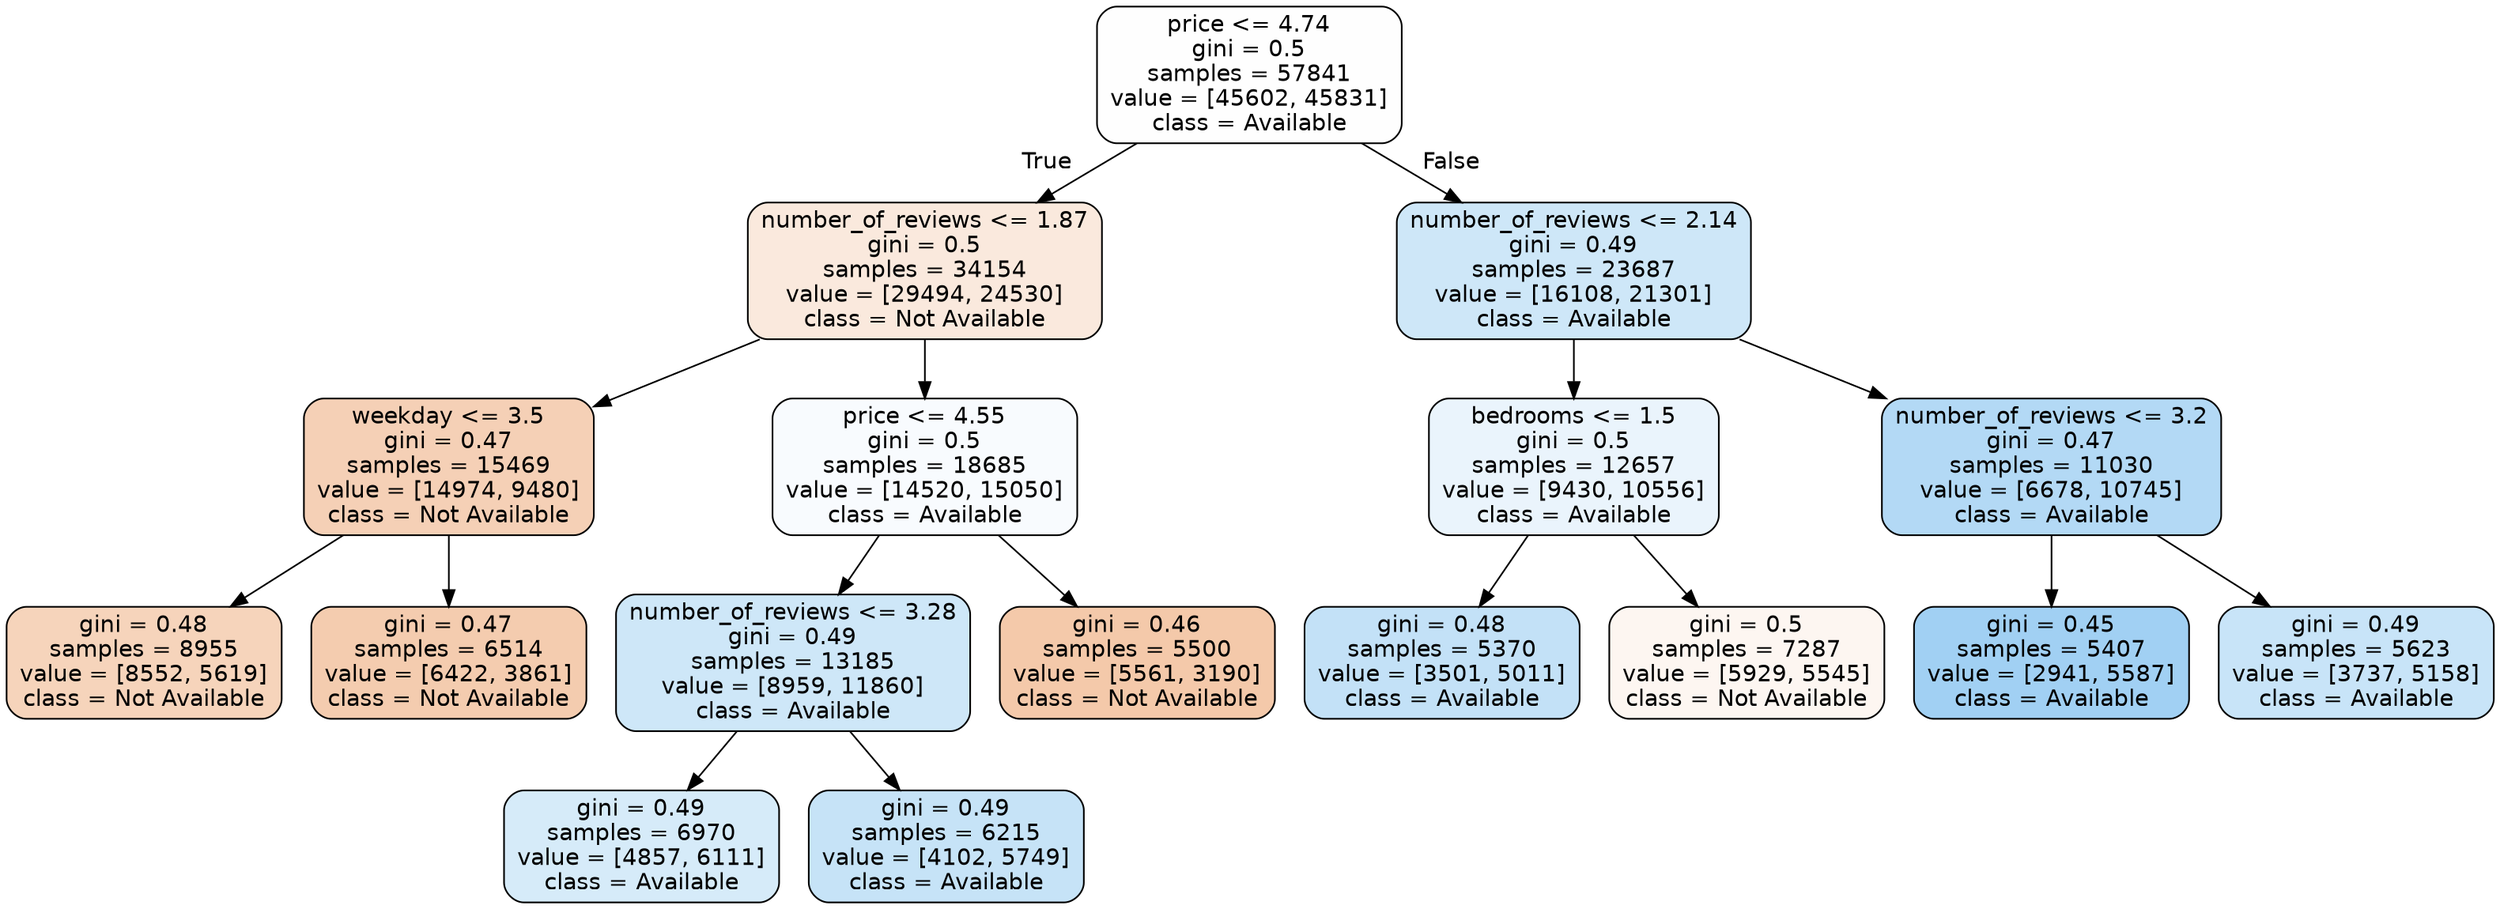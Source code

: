 digraph Tree {
node [shape=box, style="filled, rounded", color="black", fontname=helvetica] ;
edge [fontname=helvetica] ;
0 [label="price <= 4.74\ngini = 0.5\nsamples = 57841\nvalue = [45602, 45831]\nclass = Available", fillcolor="#399de501"] ;
1 [label="number_of_reviews <= 1.87\ngini = 0.5\nsamples = 34154\nvalue = [29494, 24530]\nclass = Not Available", fillcolor="#e581392b"] ;
0 -> 1 [labeldistance=2.5, labelangle=45, headlabel="True"] ;
2 [label="weekday <= 3.5\ngini = 0.47\nsamples = 15469\nvalue = [14974, 9480]\nclass = Not Available", fillcolor="#e581395e"] ;
1 -> 2 ;
3 [label="gini = 0.48\nsamples = 8955\nvalue = [8552, 5619]\nclass = Not Available", fillcolor="#e5813957"] ;
2 -> 3 ;
4 [label="gini = 0.47\nsamples = 6514\nvalue = [6422, 3861]\nclass = Not Available", fillcolor="#e5813966"] ;
2 -> 4 ;
5 [label="price <= 4.55\ngini = 0.5\nsamples = 18685\nvalue = [14520, 15050]\nclass = Available", fillcolor="#399de509"] ;
1 -> 5 ;
6 [label="number_of_reviews <= 3.28\ngini = 0.49\nsamples = 13185\nvalue = [8959, 11860]\nclass = Available", fillcolor="#399de53e"] ;
5 -> 6 ;
7 [label="gini = 0.49\nsamples = 6970\nvalue = [4857, 6111]\nclass = Available", fillcolor="#399de534"] ;
6 -> 7 ;
8 [label="gini = 0.49\nsamples = 6215\nvalue = [4102, 5749]\nclass = Available", fillcolor="#399de549"] ;
6 -> 8 ;
9 [label="gini = 0.46\nsamples = 5500\nvalue = [5561, 3190]\nclass = Not Available", fillcolor="#e581396d"] ;
5 -> 9 ;
10 [label="number_of_reviews <= 2.14\ngini = 0.49\nsamples = 23687\nvalue = [16108, 21301]\nclass = Available", fillcolor="#399de53e"] ;
0 -> 10 [labeldistance=2.5, labelangle=-45, headlabel="False"] ;
11 [label="bedrooms <= 1.5\ngini = 0.5\nsamples = 12657\nvalue = [9430, 10556]\nclass = Available", fillcolor="#399de51b"] ;
10 -> 11 ;
12 [label="gini = 0.48\nsamples = 5370\nvalue = [3501, 5011]\nclass = Available", fillcolor="#399de54d"] ;
11 -> 12 ;
13 [label="gini = 0.5\nsamples = 7287\nvalue = [5929, 5545]\nclass = Not Available", fillcolor="#e5813911"] ;
11 -> 13 ;
14 [label="number_of_reviews <= 3.2\ngini = 0.47\nsamples = 11030\nvalue = [6678, 10745]\nclass = Available", fillcolor="#399de561"] ;
10 -> 14 ;
15 [label="gini = 0.45\nsamples = 5407\nvalue = [2941, 5587]\nclass = Available", fillcolor="#399de579"] ;
14 -> 15 ;
16 [label="gini = 0.49\nsamples = 5623\nvalue = [3737, 5158]\nclass = Available", fillcolor="#399de546"] ;
14 -> 16 ;
}